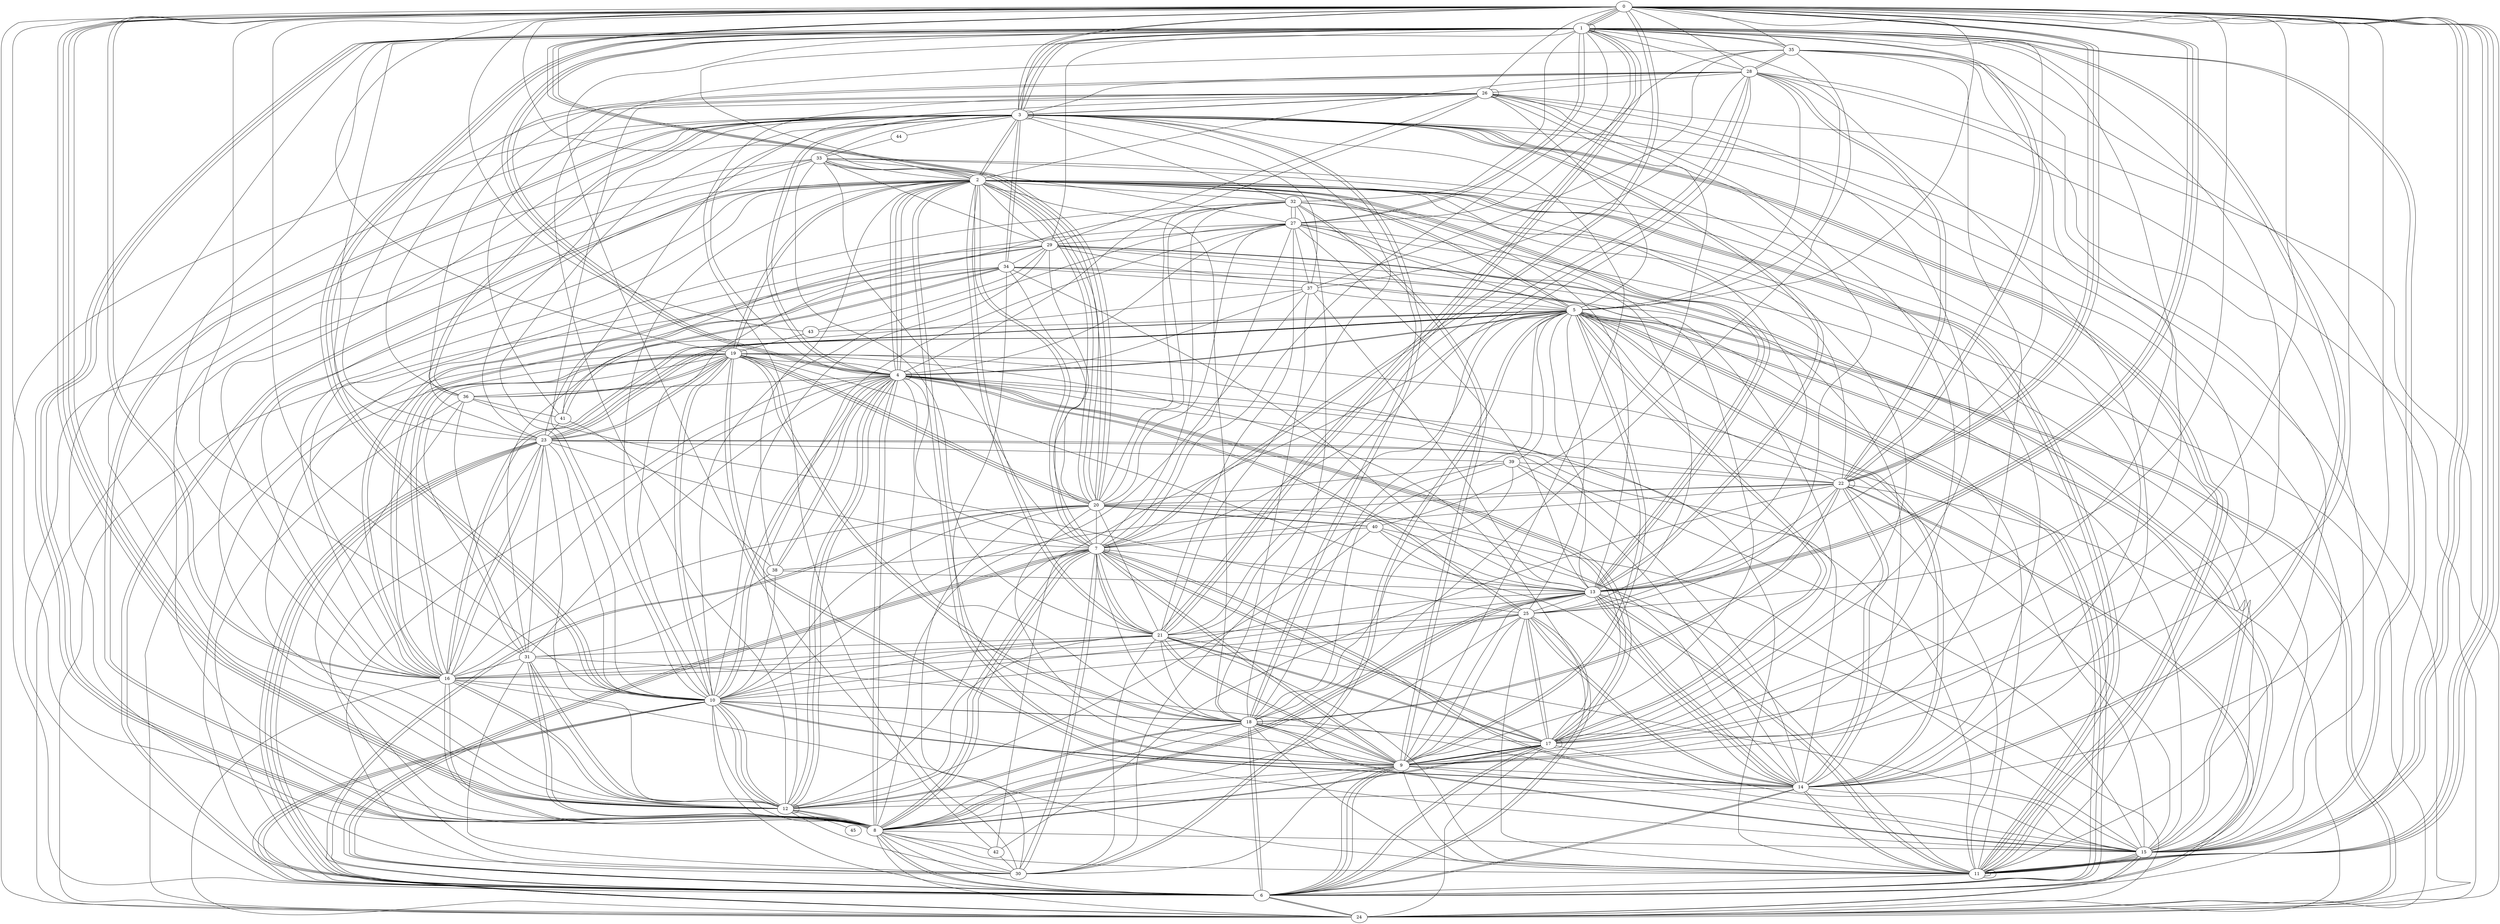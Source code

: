 graph G {
0;
1;
2;
3;
4;
5;
6;
7;
8;
9;
10;
11;
12;
13;
14;
15;
16;
17;
18;
19;
20;
21;
22;
23;
24;
25;
26;
27;
28;
29;
30;
31;
32;
33;
34;
35;
36;
37;
38;
39;
40;
41;
42;
43;
44;
45;
15--0 ;
0--16 ;
32--27 ;
31--12 ;
13--32 ;
22--0 ;
2--13 ;
1--35 ;
2--33 ;
14--6 ;
6--8 ;
25--2 ;
6--25 ;
6--9 ;
21--2 ;
8--30 ;
18--8 ;
24--32 ;
19--36 ;
33--29 ;
33--14 ;
26--23 ;
4--3 ;
23--19 ;
4--32 ;
11--22 ;
2--10 ;
16--23 ;
10--0 ;
31--38 ;
12--4 ;
1--3 ;
18--32 ;
14--12 ;
16--32 ;
2--16 ;
8--17 ;
37--27 ;
27--1 ;
15--34 ;
8--3 ;
36--8 ;
8--4 ;
12--40 ;
5--6 ;
19--6 ;
18--17 ;
37--5 ;
41--34 ;
12--2 ;
2--11 ;
2--3 ;
8--1 ;
27--13 ;
36--3 ;
2--4 ;
23--10 ;
2--5 ;
40--20 ;
2--9 ;
17--6 ;
2--28 ;
15--27 ;
0--22 ;
15--5 ;
12--45 ;
19--19 ;
6--23 ;
21--20 ;
20--40 ;
21--3 ;
5--9 ;
41--34 ;
25--8 ;
34--3 ;
3--3 ;
26--30 ;
6--24 ;
2--7 ;
19--23 ;
27--9 ;
11--13 ;
10--21 ;
21--33 ;
4--27 ;
35--12 ;
19--4 ;
27--1 ;
1--10 ;
2--29 ;
31--0 ;
30--4 ;
0--22 ;
5--43 ;
10--27 ;
7--38 ;
7--23 ;
10--25 ;
25--14 ;
8--7 ;
34--24 ;
32--27 ;
35--18 ;
23--39 ;
33--8 ;
42--1 ;
3--18 ;
36--41 ;
0--13 ;
14--13 ;
25--36 ;
25--16 ;
28--5 ;
25--21 ;
8--4 ;
13--22 ;
19--16 ;
9--14 ;
2--24 ;
20--0 ;
7--7 ;
26--10 ;
11--18 ;
14--28 ;
31--15 ;
37--31 ;
5--14 ;
3--28 ;
11--14 ;
15--11 ;
29--16 ;
3--44 ;
3--15 ;
8--7 ;
16--0 ;
11--23 ;
4--12 ;
30--31 ;
27--7 ;
10--18 ;
0--35 ;
21--2 ;
24--10 ;
32--10 ;
35--9 ;
29--1 ;
31--19 ;
8--13 ;
0--20 ;
10--13 ;
5--6 ;
3--14 ;
3--11 ;
3--24 ;
14--20 ;
20--30 ;
4--18 ;
7--12 ;
19--20 ;
16--23 ;
0--1 ;
6--5 ;
33--27 ;
21--16 ;
25--17 ;
25--14 ;
22--22 ;
19--13 ;
1--8 ;
24--13 ;
15--24 ;
26--26 ;
11--15 ;
15--0 ;
26--20 ;
17--7 ;
12--16 ;
23--14 ;
2--4 ;
8--3 ;
1--22 ;
40--11 ;
4--12 ;
5--27 ;
11--3 ;
28--23 ;
27--25 ;
8--6 ;
9--18 ;
6--25 ;
3--9 ;
3--18 ;
38--2 ;
21--15 ;
4--15 ;
8--13 ;
42--30 ;
20--39 ;
12--0 ;
5--23 ;
1--9 ;
0--14 ;
11--0 ;
14--1 ;
23--6 ;
2--19 ;
22--2 ;
11--9 ;
21--28 ;
11--21 ;
4--1 ;
15--10 ;
6--33 ;
0--17 ;
14--11 ;
17--17 ;
2--6 ;
5--30 ;
8--11 ;
2--13 ;
15--19 ;
16--3 ;
1--22 ;
6--10 ;
6--36 ;
2--19 ;
10--4 ;
41--23 ;
4--25 ;
3--33 ;
28--35 ;
4--2 ;
13--14 ;
21--9 ;
30--7 ;
14--29 ;
5--22 ;
9--17 ;
29--34 ;
11--19 ;
20--16 ;
3--41 ;
8--42 ;
18--7 ;
6--7 ;
18--37 ;
10--22 ;
40--7 ;
4--3 ;
12--0 ;
28--26 ;
21--27 ;
17--19 ;
18--19 ;
5--17 ;
10--12 ;
28--0 ;
14--7 ;
6--24 ;
4--10 ;
2--5 ;
5--42 ;
5--16 ;
18--2 ;
30--39 ;
2--11 ;
13--1 ;
34--11 ;
1--1 ;
8--31 ;
0--19 ;
15--33 ;
26--25 ;
27--29 ;
43--0 ;
1--21 ;
7--13 ;
7--22 ;
20--10 ;
26--24 ;
25--0 ;
34--37 ;
0--9 ;
30--21 ;
9--25 ;
10--18 ;
12--12 ;
5--21 ;
17--8 ;
5--18 ;
15--1 ;
12--29 ;
7--8 ;
17--9 ;
18--18 ;
35--17 ;
6--35 ;
38--4 ;
12--21 ;
2--6 ;
8--15 ;
2--20 ;
27--35 ;
8--1 ;
19--9 ;
36--19 ;
39--14 ;
24--5 ;
16--8 ;
16--29 ;
26--3 ;
2--13 ;
20--19 ;
1--15 ;
20--19 ;
10--12 ;
11--26 ;
23--3 ;
6--22 ;
33--16 ;
18--21 ;
14--22 ;
24--16 ;
14--10 ;
15--20 ;
11--2 ;
7--9 ;
11--0 ;
5--26 ;
20--34 ;
29--10 ;
40--14 ;
41--26 ;
12--16 ;
11--11 ;
43--29 ;
7--17 ;
32--1 ;
13--14 ;
15--9 ;
14--4 ;
18--28 ;
26--40 ;
9--2 ;
39--22 ;
37--28 ;
4--5 ;
1--21 ;
30--12 ;
15--29 ;
24--19 ;
3--11 ;
8--31 ;
11--11 ;
14--1 ;
23--30 ;
31--4 ;
23--1 ;
38--4 ;
18--6 ;
16--5 ;
37--8 ;
21--7 ;
7--29 ;
18--39 ;
24--10 ;
7--20 ;
3--1 ;
11--0 ;
9--5 ;
0--13 ;
10--19 ;
19--16 ;
37--13 ;
10--19 ;
34--3 ;
12--1 ;
12--27 ;
10--1 ;
1--4 ;
34--16 ;
25--17 ;
28--24 ;
28--22 ;
29--17 ;
17--2 ;
12--23 ;
21--31 ;
5--17 ;
1--4 ;
34--9 ;
29--5 ;
3--0 ;
10--3 ;
3--13 ;
8--9 ;
13--8 ;
0--13 ;
35--1 ;
1--10 ;
16--34 ;
7--2 ;
15--24 ;
20--9 ;
6--7 ;
0--12 ;
1--21 ;
0--2 ;
26--17 ;
5--4 ;
17--1 ;
12--8 ;
3--1 ;
6--20 ;
27--20 ;
31--16 ;
33--7 ;
22--14 ;
21--17 ;
23--5 ;
1--2 ;
20--2 ;
17--21 ;
15--14 ;
23--5 ;
22--20 ;
4--16 ;
16--1 ;
0--15 ;
1--7 ;
3--36 ;
4--37 ;
30--9 ;
38--41 ;
17--4 ;
16--8 ;
16--10 ;
21--7 ;
32--7 ;
42--22 ;
15--28 ;
24--10 ;
0--5 ;
18--22 ;
5--14 ;
6--7 ;
21--9 ;
11--15 ;
33--2 ;
38--13 ;
12--8 ;
10--14 ;
13--3 ;
27--23 ;
0--1 ;
29--15 ;
6--22 ;
3--37 ;
19--18 ;
0--26 ;
13--5 ;
32--3 ;
18--15 ;
25--11 ;
15--18 ;
3--6 ;
8--10 ;
34--13 ;
39--5 ;
40--13 ;
0--12 ;
0--7 ;
22--28 ;
18--6 ;
10--12 ;
30--7 ;
9--13 ;
11--6 ;
26--4 ;
6--17 ;
26--9 ;
8--0 ;
18--12 ;
1--0 ;
3--0 ;
30--3 ;
24--22 ;
9--7 ;
5--30 ;
29--26 ;
16--13 ;
7--28 ;
3--26 ;
4--4 ;
35--28 ;
11--16 ;
36--28 ;
11--13 ;
38--10 ;
12--31 ;
37--35 ;
18--12 ;
9--32 ;
36--31 ;
14--6 ;
2--20 ;
0--20 ;
39--15 ;
35--11 ;
0--11 ;
13--25 ;
6--9 ;
20--32 ;
9--32 ;
19--9 ;
25--5 ;
23--6 ;
43--19 ;
3--2 ;
17--4 ;
6--20 ;
44--33 ;
0--24 ;
24--5 ;
15--17 ;
14--7 ;
17--24 ;
18--22 ;
12--9 ;
7--4 ;
8--24 ;
4--36 ;
8--6 ;
2--33 ;
7--0 ;
17--4 ;
5--1 ;
25--4 ;
6--23 ;
15--5 ;
22--4 ;
17--9 ;
2--32 ;
31--23 ;
1--28 ;
9--6 ;
}
